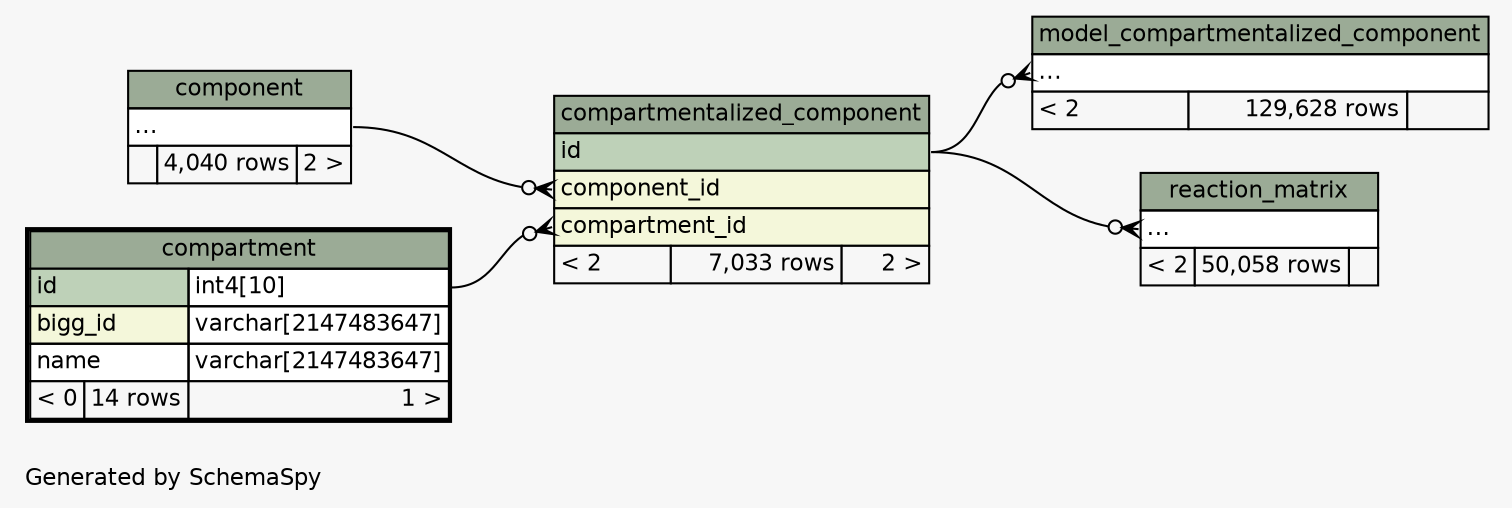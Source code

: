 // dot 2.38.0 on Mac OS X 10.10.3
// SchemaSpy rev 590
digraph "twoDegreesRelationshipsDiagram" {
  graph [
    rankdir="RL"
    bgcolor="#f7f7f7"
    label="\nGenerated by SchemaSpy"
    labeljust="l"
    nodesep="0.18"
    ranksep="0.46"
    fontname="Helvetica"
    fontsize="11"
  ];
  node [
    fontname="Helvetica"
    fontsize="11"
    shape="plaintext"
  ];
  edge [
    arrowsize="0.8"
  ];
  "compartmentalized_component":"compartment_id":w -> "compartment":"id.type":e [arrowhead=none dir=back arrowtail=crowodot];
  "compartmentalized_component":"component_id":w -> "component":"elipses":e [arrowhead=none dir=back arrowtail=crowodot];
  "model_compartmentalized_component":"elipses":w -> "compartmentalized_component":"id":e [arrowhead=none dir=back arrowtail=crowodot];
  "reaction_matrix":"elipses":w -> "compartmentalized_component":"id":e [arrowhead=none dir=back arrowtail=crowodot];
  "compartment" [
    label=<
    <TABLE BORDER="2" CELLBORDER="1" CELLSPACING="0" BGCOLOR="#ffffff">
      <TR><TD COLSPAN="3" BGCOLOR="#9bab96" ALIGN="CENTER">compartment</TD></TR>
      <TR><TD PORT="id" COLSPAN="2" BGCOLOR="#bed1b8" ALIGN="LEFT">id</TD><TD PORT="id.type" ALIGN="LEFT">int4[10]</TD></TR>
      <TR><TD PORT="bigg_id" COLSPAN="2" BGCOLOR="#f4f7da" ALIGN="LEFT">bigg_id</TD><TD PORT="bigg_id.type" ALIGN="LEFT">varchar[2147483647]</TD></TR>
      <TR><TD PORT="name" COLSPAN="2" ALIGN="LEFT">name</TD><TD PORT="name.type" ALIGN="LEFT">varchar[2147483647]</TD></TR>
      <TR><TD ALIGN="LEFT" BGCOLOR="#f7f7f7">&lt; 0</TD><TD ALIGN="RIGHT" BGCOLOR="#f7f7f7">14 rows</TD><TD ALIGN="RIGHT" BGCOLOR="#f7f7f7">1 &gt;</TD></TR>
    </TABLE>>
    URL="compartment.html"
    tooltip="compartment"
  ];
  "compartmentalized_component" [
    label=<
    <TABLE BORDER="0" CELLBORDER="1" CELLSPACING="0" BGCOLOR="#ffffff">
      <TR><TD COLSPAN="3" BGCOLOR="#9bab96" ALIGN="CENTER">compartmentalized_component</TD></TR>
      <TR><TD PORT="id" COLSPAN="3" BGCOLOR="#bed1b8" ALIGN="LEFT">id</TD></TR>
      <TR><TD PORT="component_id" COLSPAN="3" BGCOLOR="#f4f7da" ALIGN="LEFT">component_id</TD></TR>
      <TR><TD PORT="compartment_id" COLSPAN="3" BGCOLOR="#f4f7da" ALIGN="LEFT">compartment_id</TD></TR>
      <TR><TD ALIGN="LEFT" BGCOLOR="#f7f7f7">&lt; 2</TD><TD ALIGN="RIGHT" BGCOLOR="#f7f7f7">7,033 rows</TD><TD ALIGN="RIGHT" BGCOLOR="#f7f7f7">2 &gt;</TD></TR>
    </TABLE>>
    URL="compartmentalized_component.html"
    tooltip="compartmentalized_component"
  ];
  "component" [
    label=<
    <TABLE BORDER="0" CELLBORDER="1" CELLSPACING="0" BGCOLOR="#ffffff">
      <TR><TD COLSPAN="3" BGCOLOR="#9bab96" ALIGN="CENTER">component</TD></TR>
      <TR><TD PORT="elipses" COLSPAN="3" ALIGN="LEFT">...</TD></TR>
      <TR><TD ALIGN="LEFT" BGCOLOR="#f7f7f7">  </TD><TD ALIGN="RIGHT" BGCOLOR="#f7f7f7">4,040 rows</TD><TD ALIGN="RIGHT" BGCOLOR="#f7f7f7">2 &gt;</TD></TR>
    </TABLE>>
    URL="component.html"
    tooltip="component"
  ];
  "model_compartmentalized_component" [
    label=<
    <TABLE BORDER="0" CELLBORDER="1" CELLSPACING="0" BGCOLOR="#ffffff">
      <TR><TD COLSPAN="3" BGCOLOR="#9bab96" ALIGN="CENTER">model_compartmentalized_component</TD></TR>
      <TR><TD PORT="elipses" COLSPAN="3" ALIGN="LEFT">...</TD></TR>
      <TR><TD ALIGN="LEFT" BGCOLOR="#f7f7f7">&lt; 2</TD><TD ALIGN="RIGHT" BGCOLOR="#f7f7f7">129,628 rows</TD><TD ALIGN="RIGHT" BGCOLOR="#f7f7f7">  </TD></TR>
    </TABLE>>
    URL="model_compartmentalized_component.html"
    tooltip="model_compartmentalized_component"
  ];
  "reaction_matrix" [
    label=<
    <TABLE BORDER="0" CELLBORDER="1" CELLSPACING="0" BGCOLOR="#ffffff">
      <TR><TD COLSPAN="3" BGCOLOR="#9bab96" ALIGN="CENTER">reaction_matrix</TD></TR>
      <TR><TD PORT="elipses" COLSPAN="3" ALIGN="LEFT">...</TD></TR>
      <TR><TD ALIGN="LEFT" BGCOLOR="#f7f7f7">&lt; 2</TD><TD ALIGN="RIGHT" BGCOLOR="#f7f7f7">50,058 rows</TD><TD ALIGN="RIGHT" BGCOLOR="#f7f7f7">  </TD></TR>
    </TABLE>>
    URL="reaction_matrix.html"
    tooltip="reaction_matrix"
  ];
}
